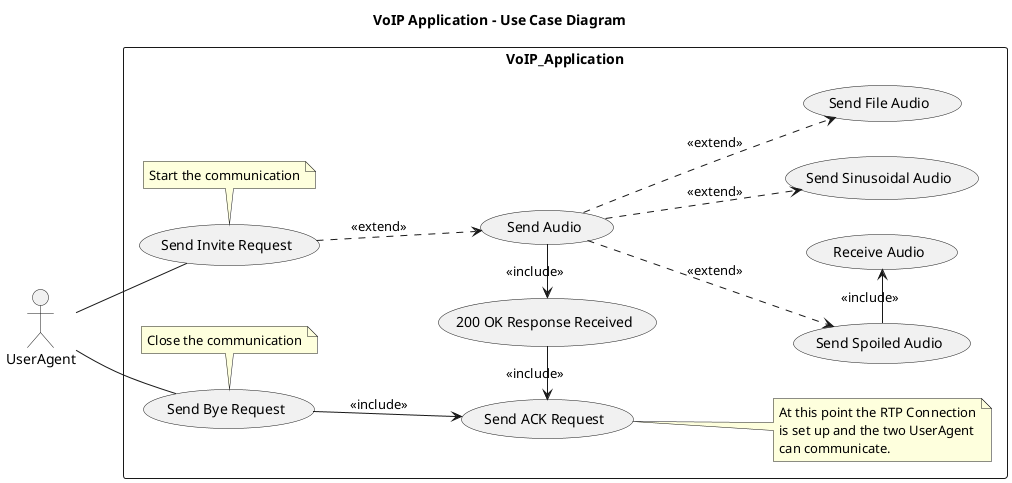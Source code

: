 @startuml
left to right direction

title VoIP Application - Use Case Diagram

actor UserAgent

rectangle VoIP_Application {

    /'
        Set alias of the actions
    '/

    (Send Invite Request) as Invite
    (Send Bye Request) as Bye

    (200 OK Response Received) as Confirmation
    (Send ACK Request) as ACK

    (Send Audio) as Audio
    (Send Spoiled Audio) as Spoiled
    (Send Sinusoidal Audio) as Sinusoidal
    (Send File Audio) as File
    (Receive Audio) as Receive

    /'
        Set Actions
    '/
    UserAgent -- (Invite)

    note bottom of (Invite)
        Start the communication
    end note

    (Confirmation) -left-> (ACK) : <<include>>

    note right of (ACK)
        At this point the RTP Connection
        is set up and the two UserAgent
        can communicate.
    end note

    (Invite) ..> (Audio) : <<extend>>
    (Audio) -left-> (Confirmation) : <<include>>

    UserAgent -- (Bye)

    note bottom of (Bye)
        Close the communication
    end note

    (Bye) --> (ACK) : <<include>>

    (Audio) ..> (Spoiled) : <<extend>>
    (Audio) ..> (Sinusoidal) : <<extend>>
    (Audio) ..> (File) : <<extend>>

    (Spoiled) -right-> (Receive) : <<include>>
}

@enduml